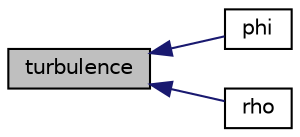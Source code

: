 digraph "turbulence"
{
  bgcolor="transparent";
  edge [fontname="Helvetica",fontsize="10",labelfontname="Helvetica",labelfontsize="10"];
  node [fontname="Helvetica",fontsize="10",shape=record];
  rankdir="LR";
  Node57 [label="turbulence",height=0.2,width=0.4,color="black", fillcolor="grey75", style="filled", fontcolor="black"];
  Node57 -> Node58 [dir="back",color="midnightblue",fontsize="10",style="solid",fontname="Helvetica"];
  Node58 [label="phi",height=0.2,width=0.4,color="black",URL="$a21969.html#acc92e3df4edea382ecf752c53b88a7b3",tooltip="Return const access to phi. "];
  Node57 -> Node59 [dir="back",color="midnightblue",fontsize="10",style="solid",fontname="Helvetica"];
  Node59 [label="rho",height=0.2,width=0.4,color="black",URL="$a21969.html#a58d03d702fd6e77c90cc1fe4b4ac6e57",tooltip="Return const access to rho. "];
}
